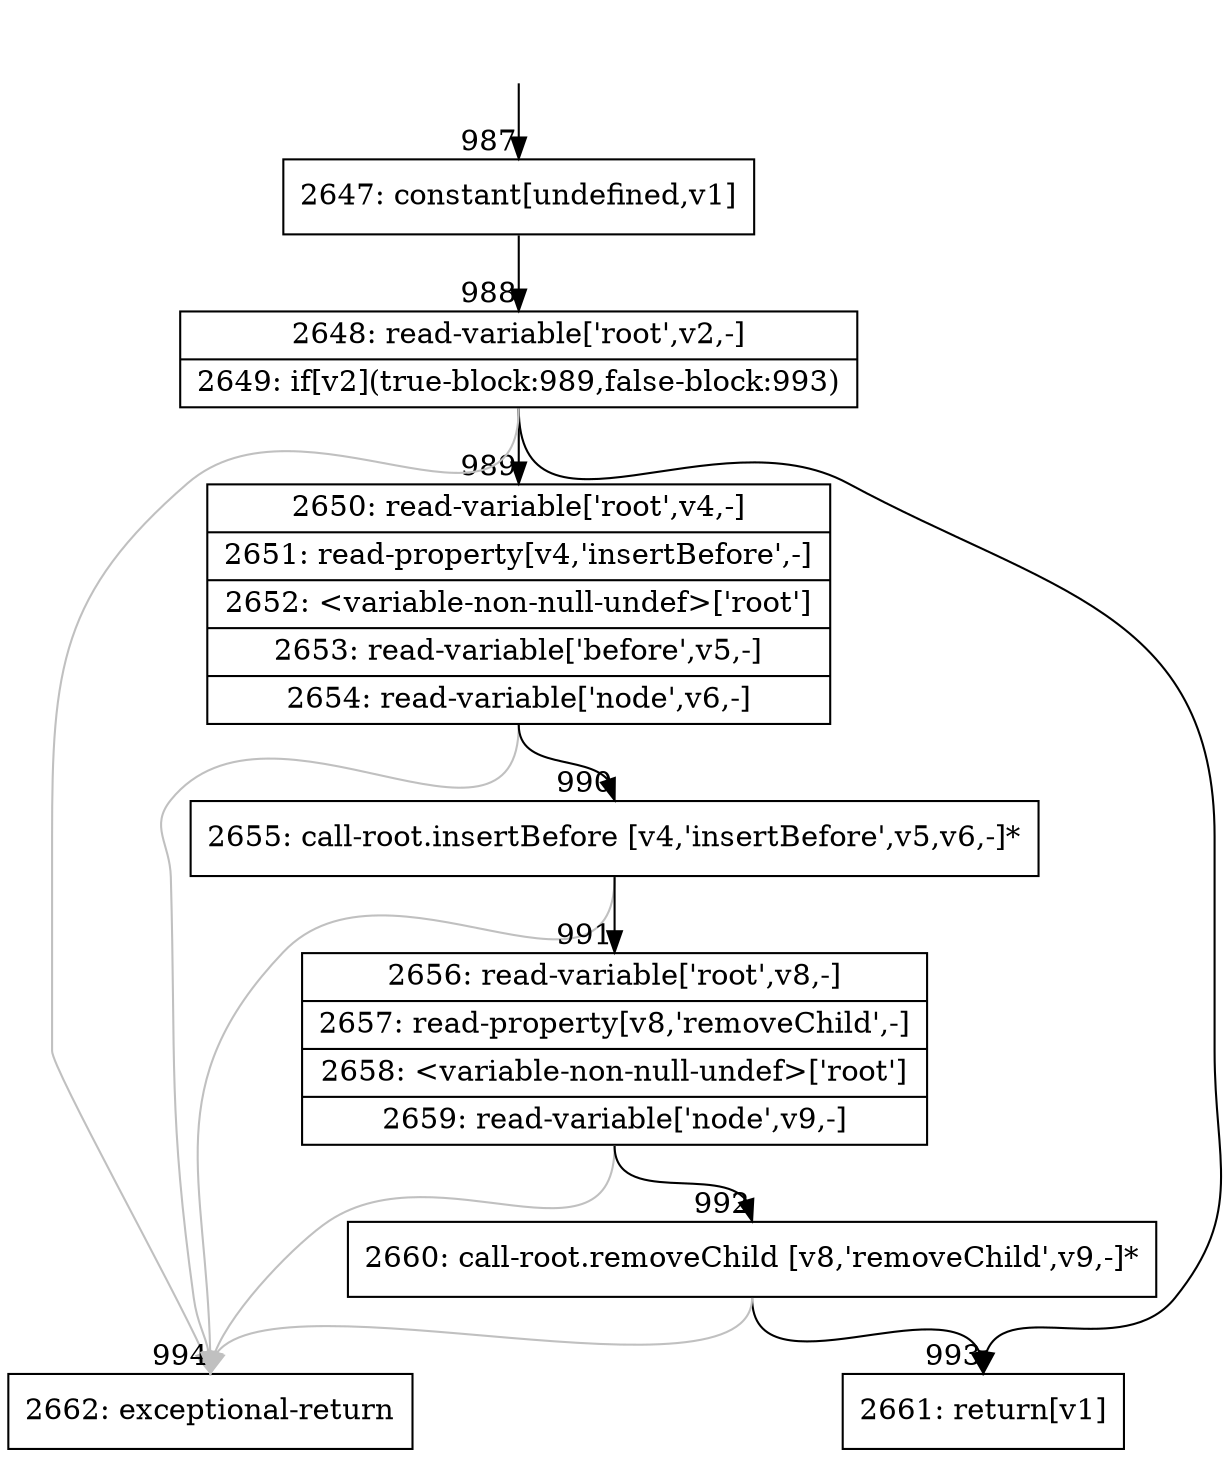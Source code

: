 digraph {
rankdir="TD"
BB_entry76[shape=none,label=""];
BB_entry76 -> BB987 [tailport=s, headport=n, headlabel="    987"]
BB987 [shape=record label="{2647: constant[undefined,v1]}" ] 
BB987 -> BB988 [tailport=s, headport=n, headlabel="      988"]
BB988 [shape=record label="{2648: read-variable['root',v2,-]|2649: if[v2](true-block:989,false-block:993)}" ] 
BB988 -> BB989 [tailport=s, headport=n, headlabel="      989"]
BB988 -> BB993 [tailport=s, headport=n, headlabel="      993"]
BB988 -> BB994 [tailport=s, headport=n, color=gray, headlabel="      994"]
BB989 [shape=record label="{2650: read-variable['root',v4,-]|2651: read-property[v4,'insertBefore',-]|2652: \<variable-non-null-undef\>['root']|2653: read-variable['before',v5,-]|2654: read-variable['node',v6,-]}" ] 
BB989 -> BB990 [tailport=s, headport=n, headlabel="      990"]
BB989 -> BB994 [tailport=s, headport=n, color=gray]
BB990 [shape=record label="{2655: call-root.insertBefore [v4,'insertBefore',v5,v6,-]*}" ] 
BB990 -> BB991 [tailport=s, headport=n, headlabel="      991"]
BB990 -> BB994 [tailport=s, headport=n, color=gray]
BB991 [shape=record label="{2656: read-variable['root',v8,-]|2657: read-property[v8,'removeChild',-]|2658: \<variable-non-null-undef\>['root']|2659: read-variable['node',v9,-]}" ] 
BB991 -> BB992 [tailport=s, headport=n, headlabel="      992"]
BB991 -> BB994 [tailport=s, headport=n, color=gray]
BB992 [shape=record label="{2660: call-root.removeChild [v8,'removeChild',v9,-]*}" ] 
BB992 -> BB993 [tailport=s, headport=n]
BB992 -> BB994 [tailport=s, headport=n, color=gray]
BB993 [shape=record label="{2661: return[v1]}" ] 
BB994 [shape=record label="{2662: exceptional-return}" ] 
//#$~ 865
}
